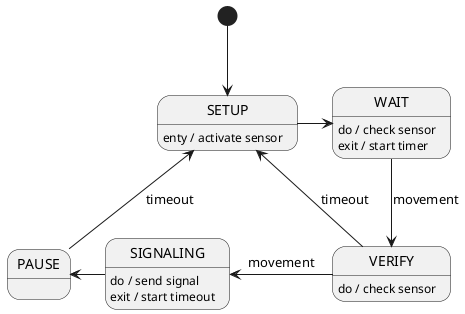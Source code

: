 @startuml movement_detection_state_machine

'***************************************************************************

skinparam monochrome true
' skinparam linetype ortho

'***************************************************************************

' folder "state: RPi-Control - Movement-Detection - State-Machine" 

'***************************************************************************

[*] --> SETUP
SETUP : enty / activate sensor

SETUP -right-> WAIT
WAIT : do / check sensor
WAIT : exit / start timer

WAIT -down-> VERIFY : movement
VERIFY : do / check sensor
VERIFY -left-> SETUP : timeout

VERIFY -left-> SIGNALING : movement
SIGNALING : do / send signal
SIGNALING : exit / start timeout
SIGNALING -left-> PAUSE

PAUSE -up-> SETUP : timeout

'***************************************************************************

@enduml
